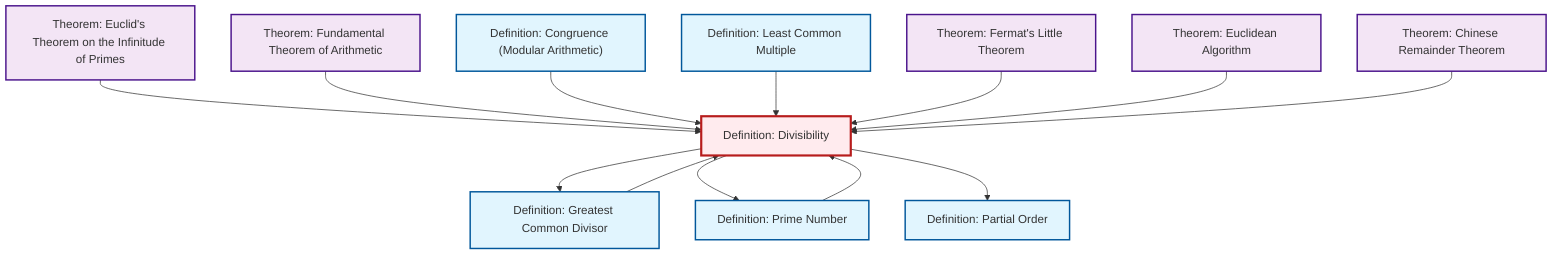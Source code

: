 graph TD
    classDef definition fill:#e1f5fe,stroke:#01579b,stroke-width:2px
    classDef theorem fill:#f3e5f5,stroke:#4a148c,stroke-width:2px
    classDef axiom fill:#fff3e0,stroke:#e65100,stroke-width:2px
    classDef example fill:#e8f5e9,stroke:#1b5e20,stroke-width:2px
    classDef current fill:#ffebee,stroke:#b71c1c,stroke-width:3px
    thm-fundamental-arithmetic["Theorem: Fundamental Theorem of Arithmetic"]:::theorem
    def-prime["Definition: Prime Number"]:::definition
    def-lcm["Definition: Least Common Multiple"]:::definition
    thm-fermat-little["Theorem: Fermat's Little Theorem"]:::theorem
    def-congruence["Definition: Congruence (Modular Arithmetic)"]:::definition
    thm-euclid-infinitude-primes["Theorem: Euclid's Theorem on the Infinitude of Primes"]:::theorem
    def-gcd["Definition: Greatest Common Divisor"]:::definition
    def-partial-order["Definition: Partial Order"]:::definition
    thm-chinese-remainder["Theorem: Chinese Remainder Theorem"]:::theorem
    thm-euclidean-algorithm["Theorem: Euclidean Algorithm"]:::theorem
    def-divisibility["Definition: Divisibility"]:::definition
    thm-euclid-infinitude-primes --> def-divisibility
    thm-fundamental-arithmetic --> def-divisibility
    def-divisibility --> def-gcd
    def-congruence --> def-divisibility
    def-divisibility --> def-prime
    def-prime --> def-divisibility
    def-lcm --> def-divisibility
    def-gcd --> def-divisibility
    def-divisibility --> def-partial-order
    thm-fermat-little --> def-divisibility
    thm-euclidean-algorithm --> def-divisibility
    thm-chinese-remainder --> def-divisibility
    class def-divisibility current